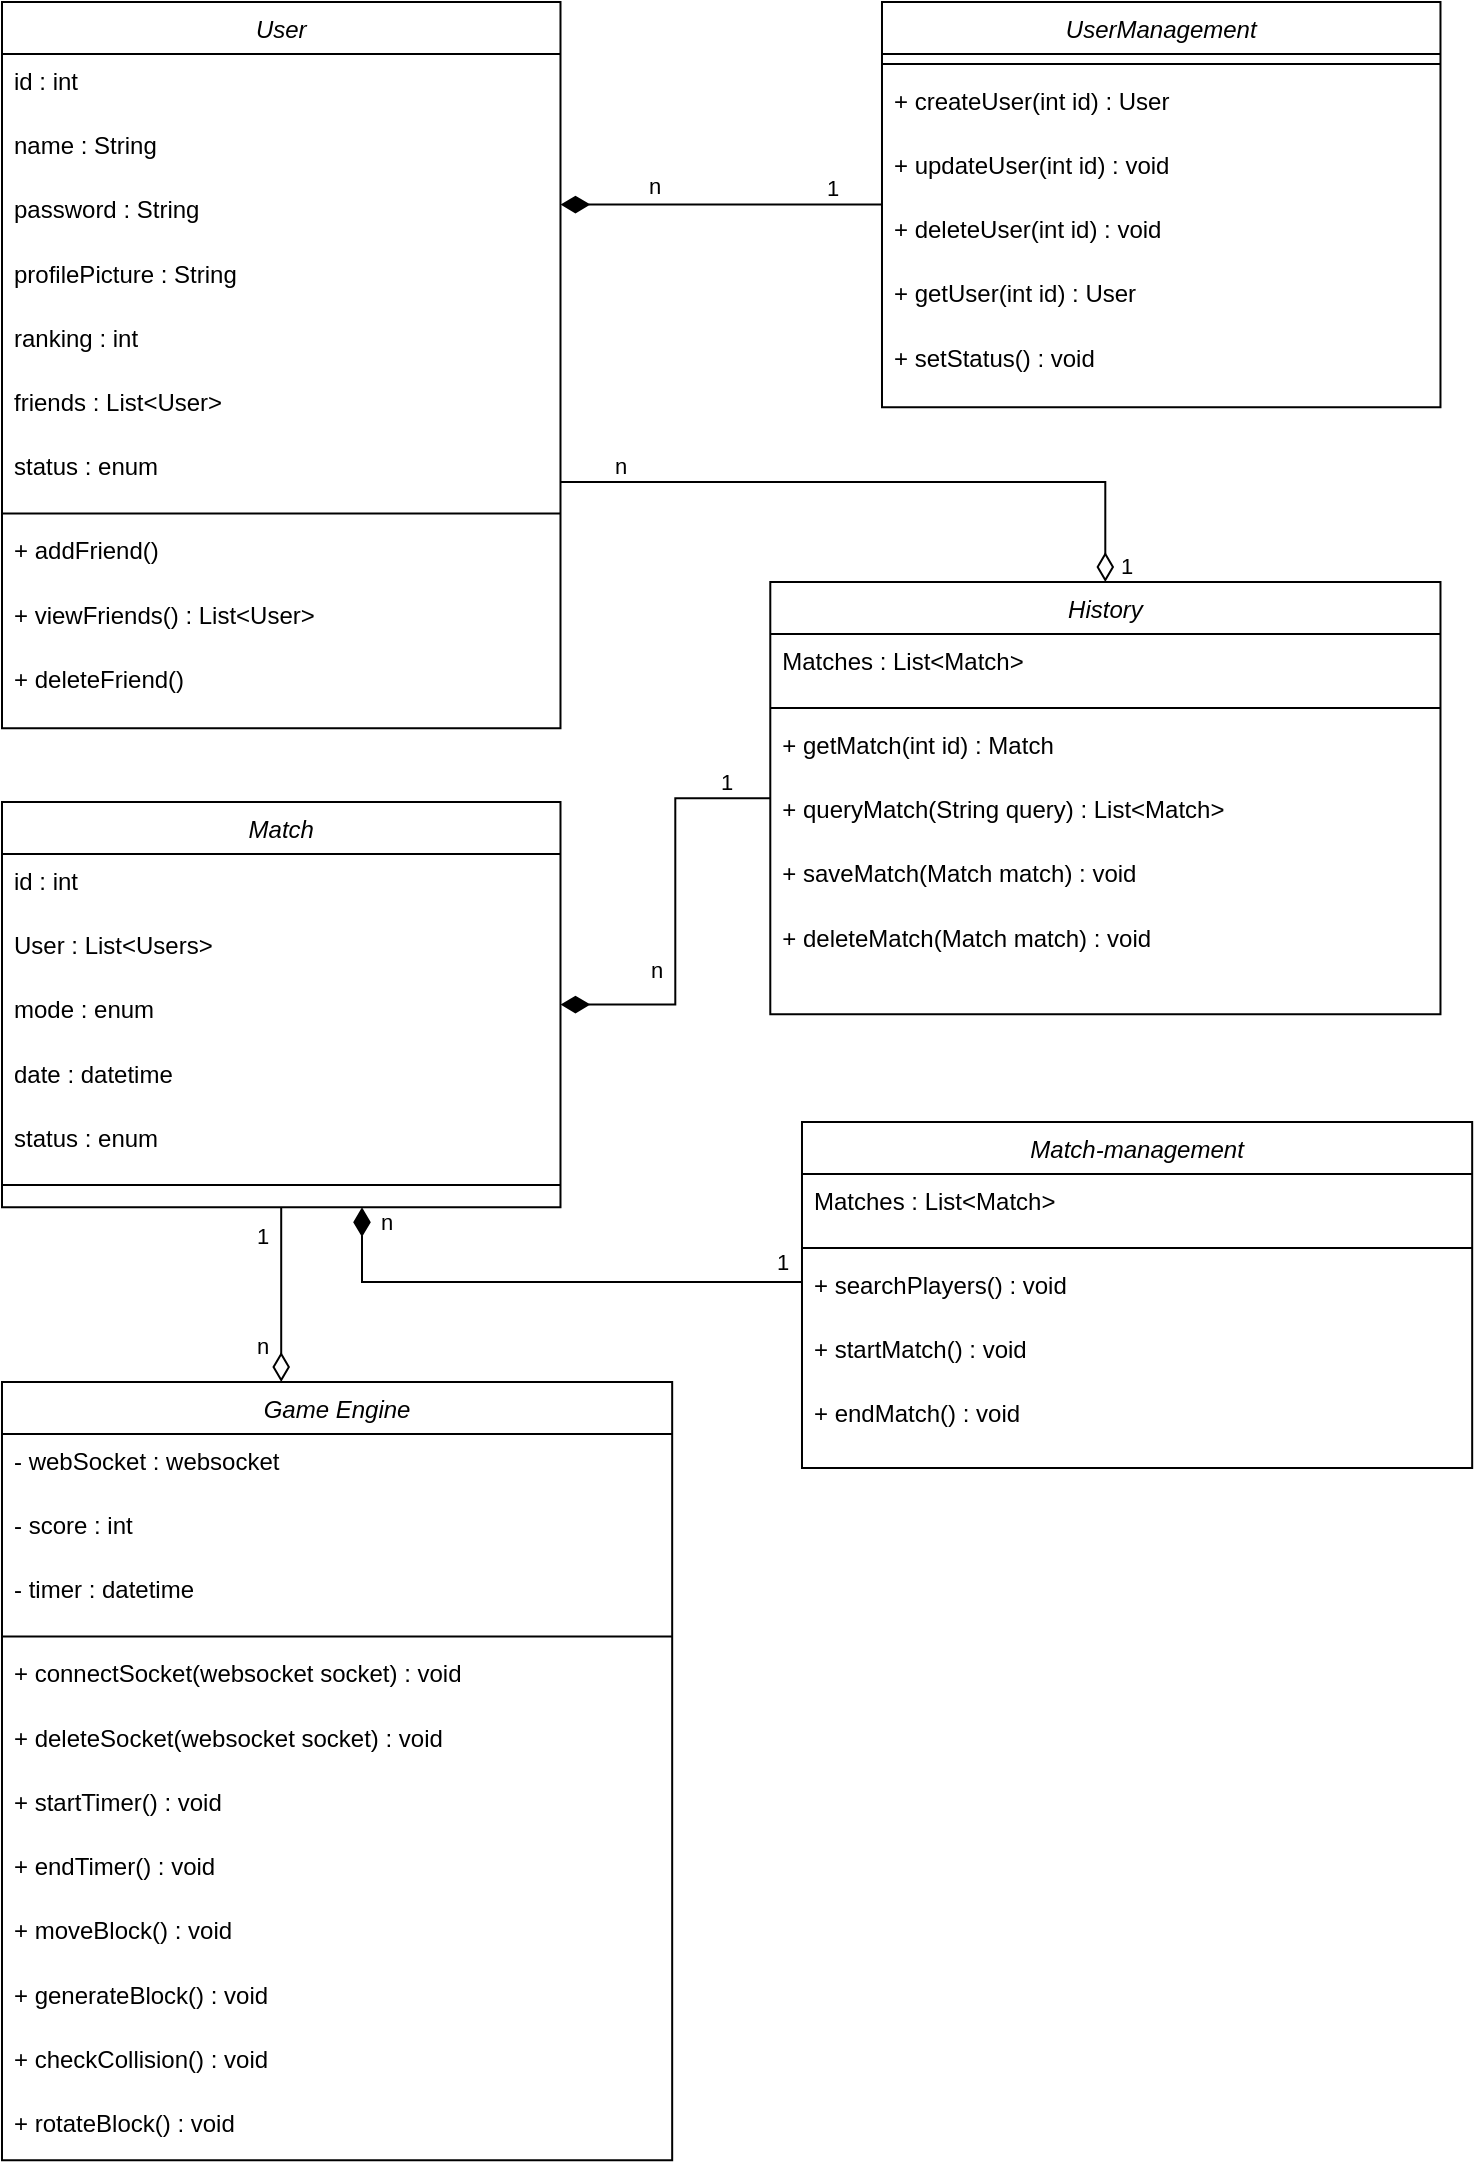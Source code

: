 <mxfile version="14.7.4" type="embed"><diagram id="C5RBs43oDa-KdzZeNtuy" name="Page-1"><mxGraphModel dx="273" dy="133" grid="1" gridSize="10" guides="1" tooltips="1" connect="1" arrows="1" fold="1" page="1" pageScale="1" pageWidth="827" pageHeight="1169" math="0" shadow="0"><root><mxCell id="WIyWlLk6GJQsqaUBKTNV-0"/><mxCell id="WIyWlLk6GJQsqaUBKTNV-1" parent="WIyWlLk6GJQsqaUBKTNV-0"/><mxCell id="zkfFHV4jXpPFQw0GAbJ--0" value="User" style="swimlane;fontStyle=2;align=center;verticalAlign=top;childLayout=stackLayout;horizontal=1;startSize=26;horizontalStack=0;resizeParent=1;resizeLast=0;collapsible=1;marginBottom=0;rounded=0;shadow=0;strokeWidth=1;" parent="WIyWlLk6GJQsqaUBKTNV-1" vertex="1"><mxGeometry x="40" y="40" width="279.245" height="363.176" as="geometry"><mxRectangle x="230" y="140" width="160" height="26" as="alternateBounds"/></mxGeometry></mxCell><mxCell id="zkfFHV4jXpPFQw0GAbJ--1" value="id : int" style="text;align=left;verticalAlign=top;spacingLeft=4;spacingRight=4;overflow=hidden;rotatable=0;points=[[0,0.5],[1,0.5]];portConstraint=eastwest;" parent="zkfFHV4jXpPFQw0GAbJ--0" vertex="1"><mxGeometry y="26" width="279.245" height="32.118" as="geometry"/></mxCell><mxCell id="5" value="name : String" style="text;align=left;verticalAlign=top;spacingLeft=4;spacingRight=4;overflow=hidden;rotatable=0;points=[[0,0.5],[1,0.5]];portConstraint=eastwest;" vertex="1" parent="zkfFHV4jXpPFQw0GAbJ--0"><mxGeometry y="58.118" width="279.245" height="32.118" as="geometry"/></mxCell><mxCell id="zkfFHV4jXpPFQw0GAbJ--2" value="password : String" style="text;align=left;verticalAlign=top;spacingLeft=4;spacingRight=4;overflow=hidden;rotatable=0;points=[[0,0.5],[1,0.5]];portConstraint=eastwest;rounded=0;shadow=0;html=0;" parent="zkfFHV4jXpPFQw0GAbJ--0" vertex="1"><mxGeometry y="90.235" width="279.245" height="32.118" as="geometry"/></mxCell><mxCell id="zkfFHV4jXpPFQw0GAbJ--3" value="profilePicture : String" style="text;align=left;verticalAlign=top;spacingLeft=4;spacingRight=4;overflow=hidden;rotatable=0;points=[[0,0.5],[1,0.5]];portConstraint=eastwest;rounded=0;shadow=0;html=0;" parent="zkfFHV4jXpPFQw0GAbJ--0" vertex="1"><mxGeometry y="122.353" width="279.245" height="32.118" as="geometry"/></mxCell><mxCell id="V46ISVz3UI1cdyZlpuzM-2" value="ranking : int" style="text;align=left;verticalAlign=top;spacingLeft=4;spacingRight=4;overflow=hidden;rotatable=0;points=[[0,0.5],[1,0.5]];portConstraint=eastwest;rounded=0;shadow=0;html=0;" parent="zkfFHV4jXpPFQw0GAbJ--0" vertex="1"><mxGeometry y="154.471" width="279.245" height="32.118" as="geometry"/></mxCell><mxCell id="V46ISVz3UI1cdyZlpuzM-1" value="friends : List&lt;User&gt;" style="text;align=left;verticalAlign=top;spacingLeft=4;spacingRight=4;overflow=hidden;rotatable=0;points=[[0,0.5],[1,0.5]];portConstraint=eastwest;rounded=0;shadow=0;html=0;" parent="zkfFHV4jXpPFQw0GAbJ--0" vertex="1"><mxGeometry y="186.588" width="279.245" height="32.118" as="geometry"/></mxCell><mxCell id="56" value="status : enum" style="text;align=left;verticalAlign=top;spacingLeft=4;spacingRight=4;overflow=hidden;rotatable=0;points=[[0,0.5],[1,0.5]];portConstraint=eastwest;rounded=0;shadow=0;html=0;" vertex="1" parent="zkfFHV4jXpPFQw0GAbJ--0"><mxGeometry y="218.706" width="279.245" height="32.118" as="geometry"/></mxCell><mxCell id="zkfFHV4jXpPFQw0GAbJ--4" value="" style="line;html=1;strokeWidth=1;align=left;verticalAlign=middle;spacingTop=-1;spacingLeft=3;spacingRight=3;rotatable=0;labelPosition=right;points=[];portConstraint=eastwest;" parent="zkfFHV4jXpPFQw0GAbJ--0" vertex="1"><mxGeometry y="250.824" width="279.245" height="9.882" as="geometry"/></mxCell><mxCell id="0" value="+ addFriend()" style="text;align=left;verticalAlign=top;spacingLeft=4;spacingRight=4;overflow=hidden;rotatable=0;points=[[0,0.5],[1,0.5]];portConstraint=eastwest;" vertex="1" parent="zkfFHV4jXpPFQw0GAbJ--0"><mxGeometry y="260.706" width="279.245" height="32.118" as="geometry"/></mxCell><mxCell id="2" value="+ viewFriends() : List&lt;User&gt;" style="text;align=left;verticalAlign=top;spacingLeft=4;spacingRight=4;overflow=hidden;rotatable=0;points=[[0,0.5],[1,0.5]];portConstraint=eastwest;" vertex="1" parent="zkfFHV4jXpPFQw0GAbJ--0"><mxGeometry y="292.824" width="279.245" height="32.118" as="geometry"/></mxCell><mxCell id="1" value="+ deleteFriend()" style="text;align=left;verticalAlign=top;spacingLeft=4;spacingRight=4;overflow=hidden;rotatable=0;points=[[0,0.5],[1,0.5]];portConstraint=eastwest;" vertex="1" parent="zkfFHV4jXpPFQw0GAbJ--0"><mxGeometry y="324.941" width="279.245" height="32.118" as="geometry"/></mxCell><mxCell id="22" style="edgeStyle=orthogonalEdgeStyle;rounded=0;orthogonalLoop=1;jettySize=auto;html=1;endArrow=diamondThin;endFill=1;startSize=12;endSize=12;" edge="1" parent="WIyWlLk6GJQsqaUBKTNV-1" source="7" target="zkfFHV4jXpPFQw0GAbJ--0"><mxGeometry x="40" y="40" as="geometry"><Array as="points"><mxPoint x="370" y="141"/><mxPoint x="370" y="141"/></Array></mxGeometry></mxCell><mxCell id="24" value="1" style="edgeLabel;html=1;align=center;verticalAlign=middle;resizable=0;points=[];" vertex="1" connectable="0" parent="22"><mxGeometry x="-0.689" relative="1" as="geometry"><mxPoint y="-9" as="offset"/></mxGeometry></mxCell><mxCell id="25" value="n" style="edgeLabel;html=1;align=center;verticalAlign=middle;resizable=0;points=[];" vertex="1" connectable="0" parent="22"><mxGeometry x="0.412" relative="1" as="geometry"><mxPoint x="-1" y="-10" as="offset"/></mxGeometry></mxCell><mxCell id="7" value="UserManagement" style="swimlane;fontStyle=2;align=center;verticalAlign=top;childLayout=stackLayout;horizontal=1;startSize=26;horizontalStack=0;resizeParent=1;resizeLast=0;collapsible=1;marginBottom=0;rounded=0;shadow=0;strokeWidth=1;" vertex="1" parent="WIyWlLk6GJQsqaUBKTNV-1"><mxGeometry x="479.996" y="40.004" width="279.245" height="202.588" as="geometry"><mxRectangle x="230" y="140" width="160" height="26" as="alternateBounds"/></mxGeometry></mxCell><mxCell id="14" value="" style="line;html=1;strokeWidth=1;align=left;verticalAlign=middle;spacingTop=-1;spacingLeft=3;spacingRight=3;rotatable=0;labelPosition=right;points=[];portConstraint=eastwest;" vertex="1" parent="7"><mxGeometry y="26" width="279.245" height="9.882" as="geometry"/></mxCell><mxCell id="15" value="+ createUser(int id) : User" style="text;align=left;verticalAlign=top;spacingLeft=4;spacingRight=4;overflow=hidden;rotatable=0;points=[[0,0.5],[1,0.5]];portConstraint=eastwest;" vertex="1" parent="7"><mxGeometry y="35.882" width="279.245" height="32.118" as="geometry"/></mxCell><mxCell id="16" value="+ updateUser(int id) : void" style="text;align=left;verticalAlign=top;spacingLeft=4;spacingRight=4;overflow=hidden;rotatable=0;points=[[0,0.5],[1,0.5]];portConstraint=eastwest;" vertex="1" parent="7"><mxGeometry y="68" width="279.245" height="32.118" as="geometry"/></mxCell><mxCell id="17" value="+ deleteUser(int id) : void" style="text;align=left;verticalAlign=top;spacingLeft=4;spacingRight=4;overflow=hidden;rotatable=0;points=[[0,0.5],[1,0.5]];portConstraint=eastwest;" vertex="1" parent="7"><mxGeometry y="100.118" width="279.245" height="32.118" as="geometry"/></mxCell><mxCell id="23" value="+ getUser(int id) : User" style="text;align=left;verticalAlign=top;spacingLeft=4;spacingRight=4;overflow=hidden;rotatable=0;points=[[0,0.5],[1,0.5]];portConstraint=eastwest;" vertex="1" parent="7"><mxGeometry y="132.235" width="279.245" height="32.118" as="geometry"/></mxCell><mxCell id="64" value="+ setStatus() : void" style="text;align=left;verticalAlign=top;spacingLeft=4;spacingRight=4;overflow=hidden;rotatable=0;points=[[0,0.5],[1,0.5]];portConstraint=eastwest;rounded=0;shadow=0;html=0;" vertex="1" parent="7"><mxGeometry y="164.353" width="279.245" height="32.118" as="geometry"/></mxCell><mxCell id="83" style="edgeStyle=orthogonalEdgeStyle;rounded=0;orthogonalLoop=1;jettySize=auto;html=1;startArrow=none;startFill=0;endArrow=diamondThin;endFill=0;startSize=12;endSize=12;" edge="1" parent="WIyWlLk6GJQsqaUBKTNV-1" source="26" target="68"><mxGeometry relative="1" as="geometry"><Array as="points"><mxPoint x="180" y="710"/><mxPoint x="180" y="710"/></Array></mxGeometry></mxCell><mxCell id="86" value="1" style="edgeLabel;html=1;align=center;verticalAlign=middle;resizable=0;points=[];" vertex="1" connectable="0" parent="83"><mxGeometry x="-0.808" relative="1" as="geometry"><mxPoint x="-10" y="6" as="offset"/></mxGeometry></mxCell><mxCell id="87" value="n" style="edgeLabel;html=1;align=center;verticalAlign=middle;resizable=0;points=[];" vertex="1" connectable="0" parent="83"><mxGeometry x="0.514" relative="1" as="geometry"><mxPoint x="-10" y="3" as="offset"/></mxGeometry></mxCell><mxCell id="26" value="Match" style="swimlane;fontStyle=2;align=center;verticalAlign=top;childLayout=stackLayout;horizontal=1;startSize=26;horizontalStack=0;resizeParent=1;resizeLast=0;collapsible=1;marginBottom=0;rounded=0;shadow=0;strokeWidth=1;" vertex="1" parent="WIyWlLk6GJQsqaUBKTNV-1"><mxGeometry x="40" y="440.001" width="279.245" height="202.588" as="geometry"><mxRectangle x="230" y="140" width="160" height="26" as="alternateBounds"/></mxGeometry></mxCell><mxCell id="27" value="id : int" style="text;align=left;verticalAlign=top;spacingLeft=4;spacingRight=4;overflow=hidden;rotatable=0;points=[[0,0.5],[1,0.5]];portConstraint=eastwest;" vertex="1" parent="26"><mxGeometry y="26" width="279.245" height="32.118" as="geometry"/></mxCell><mxCell id="28" value="User : List&lt;Users&gt;" style="text;align=left;verticalAlign=top;spacingLeft=4;spacingRight=4;overflow=hidden;rotatable=0;points=[[0,0.5],[1,0.5]];portConstraint=eastwest;" vertex="1" parent="26"><mxGeometry y="58.118" width="279.245" height="32.118" as="geometry"/></mxCell><mxCell id="29" value="mode : enum" style="text;align=left;verticalAlign=top;spacingLeft=4;spacingRight=4;overflow=hidden;rotatable=0;points=[[0,0.5],[1,0.5]];portConstraint=eastwest;rounded=0;shadow=0;html=0;" vertex="1" parent="26"><mxGeometry y="90.235" width="279.245" height="32.118" as="geometry"/></mxCell><mxCell id="37" value="date : datetime" style="text;align=left;verticalAlign=top;spacingLeft=4;spacingRight=4;overflow=hidden;rotatable=0;points=[[0,0.5],[1,0.5]];portConstraint=eastwest;rounded=0;shadow=0;html=0;" vertex="1" parent="26"><mxGeometry y="122.353" width="279.245" height="32.118" as="geometry"/></mxCell><mxCell id="65" value="status : enum" style="text;align=left;verticalAlign=top;spacingLeft=4;spacingRight=4;overflow=hidden;rotatable=0;points=[[0,0.5],[1,0.5]];portConstraint=eastwest;rounded=0;shadow=0;html=0;" vertex="1" parent="26"><mxGeometry y="154.471" width="279.245" height="32.118" as="geometry"/></mxCell><mxCell id="33" value="" style="line;html=1;strokeWidth=1;align=left;verticalAlign=middle;spacingTop=-1;spacingLeft=3;spacingRight=3;rotatable=0;labelPosition=right;points=[];portConstraint=eastwest;" vertex="1" parent="26"><mxGeometry y="186.588" width="279.245" height="9.882" as="geometry"/></mxCell><mxCell id="49" style="edgeStyle=orthogonalEdgeStyle;rounded=0;orthogonalLoop=1;jettySize=auto;html=1;endArrow=diamondThin;endFill=1;startSize=12;endSize=12;" edge="1" parent="WIyWlLk6GJQsqaUBKTNV-1" source="38" target="26"><mxGeometry x="40" y="40" as="geometry"/></mxCell><mxCell id="50" value="1" style="edgeLabel;html=1;align=center;verticalAlign=middle;resizable=0;points=[];" vertex="1" connectable="0" parent="49"><mxGeometry x="-0.776" relative="1" as="geometry"><mxPoint x="1" y="-8" as="offset"/></mxGeometry></mxCell><mxCell id="51" value="n" style="edgeLabel;html=1;align=center;verticalAlign=middle;resizable=0;points=[];" vertex="1" connectable="0" parent="49"><mxGeometry x="0.367" y="1" relative="1" as="geometry"><mxPoint x="-11" y="-9" as="offset"/></mxGeometry></mxCell><mxCell id="52" style="edgeStyle=orthogonalEdgeStyle;rounded=0;orthogonalLoop=1;jettySize=auto;html=1;endArrow=none;endFill=0;startSize=12;endSize=12;startArrow=diamondThin;startFill=0;" edge="1" parent="WIyWlLk6GJQsqaUBKTNV-1" source="38" target="zkfFHV4jXpPFQw0GAbJ--0"><mxGeometry x="40" y="40" as="geometry"><Array as="points"><mxPoint x="592" y="280"/></Array></mxGeometry></mxCell><mxCell id="53" value="1" style="edgeLabel;html=1;align=center;verticalAlign=middle;resizable=0;points=[];" vertex="1" connectable="0" parent="52"><mxGeometry x="-0.948" y="-1" relative="1" as="geometry"><mxPoint x="9" as="offset"/></mxGeometry></mxCell><mxCell id="54" value="n" style="edgeLabel;html=1;align=center;verticalAlign=middle;resizable=0;points=[];" vertex="1" connectable="0" parent="52"><mxGeometry x="0.866" y="-2" relative="1" as="geometry"><mxPoint x="8" y="-6" as="offset"/></mxGeometry></mxCell><mxCell id="38" value="History" style="swimlane;fontStyle=2;align=center;verticalAlign=top;childLayout=stackLayout;horizontal=1;startSize=26;horizontalStack=0;resizeParent=1;resizeLast=0;collapsible=1;marginBottom=0;rounded=0;shadow=0;strokeWidth=1;" vertex="1" parent="WIyWlLk6GJQsqaUBKTNV-1"><mxGeometry x="424.146" y="329.996" width="335.094" height="216.176" as="geometry"><mxRectangle x="230" y="140" width="160" height="26" as="alternateBounds"/></mxGeometry></mxCell><mxCell id="39" value="Matches : List&lt;Match&gt;" style="text;align=left;verticalAlign=top;spacingLeft=4;spacingRight=4;overflow=hidden;rotatable=0;points=[[0,0.5],[1,0.5]];portConstraint=eastwest;" vertex="1" parent="38"><mxGeometry y="26" width="335.094" height="32.118" as="geometry"/></mxCell><mxCell id="43" value="" style="line;html=1;strokeWidth=1;align=left;verticalAlign=middle;spacingTop=-1;spacingLeft=3;spacingRight=3;rotatable=0;labelPosition=right;points=[];portConstraint=eastwest;" vertex="1" parent="38"><mxGeometry y="58.118" width="335.094" height="9.882" as="geometry"/></mxCell><mxCell id="44" value="+ getMatch(int id) : Match" style="text;align=left;verticalAlign=top;spacingLeft=4;spacingRight=4;overflow=hidden;rotatable=0;points=[[0,0.5],[1,0.5]];portConstraint=eastwest;" vertex="1" parent="38"><mxGeometry y="68" width="335.094" height="32.118" as="geometry"/></mxCell><mxCell id="47" value="+ queryMatch(String query) : List&lt;Match&gt;" style="text;align=left;verticalAlign=top;spacingLeft=4;spacingRight=4;overflow=hidden;rotatable=0;points=[[0,0.5],[1,0.5]];portConstraint=eastwest;" vertex="1" parent="38"><mxGeometry y="100.118" width="335.094" height="32.118" as="geometry"/></mxCell><mxCell id="45" value="+ saveMatch(Match match) : void" style="text;align=left;verticalAlign=top;spacingLeft=4;spacingRight=4;overflow=hidden;rotatable=0;points=[[0,0.5],[1,0.5]];portConstraint=eastwest;" vertex="1" parent="38"><mxGeometry y="132.235" width="335.094" height="32.118" as="geometry"/></mxCell><mxCell id="46" value="+ deleteMatch(Match match) : void" style="text;align=left;verticalAlign=top;spacingLeft=4;spacingRight=4;overflow=hidden;rotatable=0;points=[[0,0.5],[1,0.5]];portConstraint=eastwest;" vertex="1" parent="38"><mxGeometry y="164.353" width="335.094" height="32.118" as="geometry"/></mxCell><mxCell id="66" style="edgeStyle=orthogonalEdgeStyle;rounded=0;orthogonalLoop=1;jettySize=auto;html=1;startArrow=none;startFill=0;endArrow=diamondThin;endFill=1;startSize=12;endSize=12;" edge="1" parent="WIyWlLk6GJQsqaUBKTNV-1" source="57" target="26"><mxGeometry x="40" y="40" as="geometry"><Array as="points"><mxPoint x="220" y="680"/></Array></mxGeometry></mxCell><mxCell id="84" value="1" style="edgeLabel;html=1;align=center;verticalAlign=middle;resizable=0;points=[];" vertex="1" connectable="0" parent="66"><mxGeometry relative="1" as="geometry"><mxPoint x="118" y="-10" as="offset"/></mxGeometry></mxCell><mxCell id="85" value="n" style="edgeLabel;html=1;align=center;verticalAlign=middle;resizable=0;points=[];" vertex="1" connectable="0" parent="66"><mxGeometry relative="1" as="geometry"><mxPoint x="-80" y="-30" as="offset"/></mxGeometry></mxCell><mxCell id="57" value="Match-management" style="swimlane;fontStyle=2;align=center;verticalAlign=top;childLayout=stackLayout;horizontal=1;startSize=26;horizontalStack=0;resizeParent=1;resizeLast=0;collapsible=1;marginBottom=0;rounded=0;shadow=0;strokeWidth=1;" vertex="1" parent="WIyWlLk6GJQsqaUBKTNV-1"><mxGeometry x="439.996" y="599.999" width="335.094" height="172.941" as="geometry"><mxRectangle x="230" y="140" width="160" height="26" as="alternateBounds"/></mxGeometry></mxCell><mxCell id="58" value="Matches : List&lt;Match&gt;" style="text;align=left;verticalAlign=top;spacingLeft=4;spacingRight=4;overflow=hidden;rotatable=0;points=[[0,0.5],[1,0.5]];portConstraint=eastwest;" vertex="1" parent="57"><mxGeometry y="26" width="335.094" height="32.118" as="geometry"/></mxCell><mxCell id="59" value="" style="line;html=1;strokeWidth=1;align=left;verticalAlign=middle;spacingTop=-1;spacingLeft=3;spacingRight=3;rotatable=0;labelPosition=right;points=[];portConstraint=eastwest;" vertex="1" parent="57"><mxGeometry y="58.118" width="335.094" height="9.882" as="geometry"/></mxCell><mxCell id="61" value="+ searchPlayers() : void" style="text;align=left;verticalAlign=top;spacingLeft=4;spacingRight=4;overflow=hidden;rotatable=0;points=[[0,0.5],[1,0.5]];portConstraint=eastwest;" vertex="1" parent="57"><mxGeometry y="68" width="335.094" height="32.118" as="geometry"/></mxCell><mxCell id="60" value="+ startMatch() : void" style="text;align=left;verticalAlign=top;spacingLeft=4;spacingRight=4;overflow=hidden;rotatable=0;points=[[0,0.5],[1,0.5]];portConstraint=eastwest;" vertex="1" parent="57"><mxGeometry y="100.118" width="335.094" height="32.118" as="geometry"/></mxCell><mxCell id="62" value="+ endMatch() : void" style="text;align=left;verticalAlign=top;spacingLeft=4;spacingRight=4;overflow=hidden;rotatable=0;points=[[0,0.5],[1,0.5]];portConstraint=eastwest;" vertex="1" parent="57"><mxGeometry y="132.235" width="335.094" height="32.118" as="geometry"/></mxCell><mxCell id="68" value="Game Engine" style="swimlane;fontStyle=2;align=center;verticalAlign=top;childLayout=stackLayout;horizontal=1;startSize=26;horizontalStack=0;resizeParent=1;resizeLast=0;collapsible=1;marginBottom=0;rounded=0;shadow=0;strokeWidth=1;" vertex="1" parent="WIyWlLk6GJQsqaUBKTNV-1"><mxGeometry x="39.996" y="729.999" width="335.094" height="389.176" as="geometry"><mxRectangle x="230" y="140" width="160" height="26" as="alternateBounds"/></mxGeometry></mxCell><mxCell id="69" value="- webSocket : websocket" style="text;align=left;verticalAlign=top;spacingLeft=4;spacingRight=4;overflow=hidden;rotatable=0;points=[[0,0.5],[1,0.5]];portConstraint=eastwest;" vertex="1" parent="68"><mxGeometry y="26" width="335.094" height="32.118" as="geometry"/></mxCell><mxCell id="74" value="- score : int" style="text;align=left;verticalAlign=top;spacingLeft=4;spacingRight=4;overflow=hidden;rotatable=0;points=[[0,0.5],[1,0.5]];portConstraint=eastwest;" vertex="1" parent="68"><mxGeometry y="58.118" width="335.094" height="32.118" as="geometry"/></mxCell><mxCell id="75" value="- timer : datetime" style="text;align=left;verticalAlign=top;spacingLeft=4;spacingRight=4;overflow=hidden;rotatable=0;points=[[0,0.5],[1,0.5]];portConstraint=eastwest;" vertex="1" parent="68"><mxGeometry y="90.235" width="335.094" height="32.118" as="geometry"/></mxCell><mxCell id="70" value="" style="line;html=1;strokeWidth=1;align=left;verticalAlign=middle;spacingTop=-1;spacingLeft=3;spacingRight=3;rotatable=0;labelPosition=right;points=[];portConstraint=eastwest;" vertex="1" parent="68"><mxGeometry y="122.353" width="335.094" height="9.882" as="geometry"/></mxCell><mxCell id="72" value="+ connectSocket(websocket socket) : void" style="text;align=left;verticalAlign=top;spacingLeft=4;spacingRight=4;overflow=hidden;rotatable=0;points=[[0,0.5],[1,0.5]];portConstraint=eastwest;" vertex="1" parent="68"><mxGeometry y="132.235" width="335.094" height="32.118" as="geometry"/></mxCell><mxCell id="82" value="+ deleteSocket(websocket socket) : void" style="text;align=left;verticalAlign=top;spacingLeft=4;spacingRight=4;overflow=hidden;rotatable=0;points=[[0,0.5],[1,0.5]];portConstraint=eastwest;" vertex="1" parent="68"><mxGeometry y="164.353" width="335.094" height="32.118" as="geometry"/></mxCell><mxCell id="78" value="+ startTimer() : void" style="text;align=left;verticalAlign=top;spacingLeft=4;spacingRight=4;overflow=hidden;rotatable=0;points=[[0,0.5],[1,0.5]];portConstraint=eastwest;" vertex="1" parent="68"><mxGeometry y="196.471" width="335.094" height="32.118" as="geometry"/></mxCell><mxCell id="73" value="+ endTimer() : void" style="text;align=left;verticalAlign=top;spacingLeft=4;spacingRight=4;overflow=hidden;rotatable=0;points=[[0,0.5],[1,0.5]];portConstraint=eastwest;" vertex="1" parent="68"><mxGeometry y="228.588" width="335.094" height="32.118" as="geometry"/></mxCell><mxCell id="76" value="+ moveBlock() : void" style="text;align=left;verticalAlign=top;spacingLeft=4;spacingRight=4;overflow=hidden;rotatable=0;points=[[0,0.5],[1,0.5]];portConstraint=eastwest;" vertex="1" parent="68"><mxGeometry y="260.706" width="335.094" height="32.118" as="geometry"/></mxCell><mxCell id="77" value="+ generateBlock() : void" style="text;align=left;verticalAlign=top;spacingLeft=4;spacingRight=4;overflow=hidden;rotatable=0;points=[[0,0.5],[1,0.5]];portConstraint=eastwest;" vertex="1" parent="68"><mxGeometry y="292.824" width="335.094" height="32.118" as="geometry"/></mxCell><mxCell id="80" value="+ checkCollision() : void" style="text;align=left;verticalAlign=top;spacingLeft=4;spacingRight=4;overflow=hidden;rotatable=0;points=[[0,0.5],[1,0.5]];portConstraint=eastwest;" vertex="1" parent="68"><mxGeometry y="324.941" width="335.094" height="32.118" as="geometry"/></mxCell><mxCell id="81" value="+ rotateBlock() : void" style="text;align=left;verticalAlign=top;spacingLeft=4;spacingRight=4;overflow=hidden;rotatable=0;points=[[0,0.5],[1,0.5]];portConstraint=eastwest;" vertex="1" parent="68"><mxGeometry y="357.059" width="335.094" height="32.118" as="geometry"/></mxCell></root></mxGraphModel></diagram></mxfile>